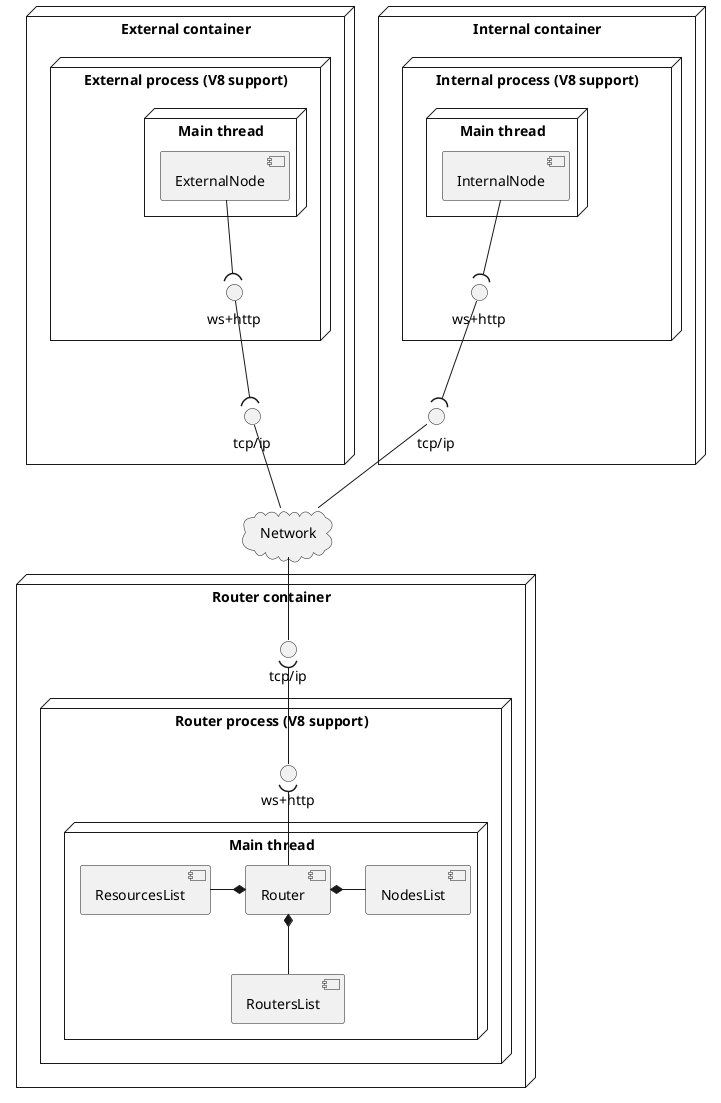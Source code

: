 @startuml io

  node "External container" as external_container {
    interface "tcp/ip" as external_tcp_ip
    node "External process (V8 support)" as external_process {
      interface "ws+http" as external_websocket
      node "Main thread" as external_main_thread {
        component ExternalNode
      }
      ExternalNode --( external_websocket
    }
    external_websocket --( external_tcp_ip
  }

  node "Internal container" as internal_container {
    interface "tcp/ip" as internal_tcp_ip
    node "Internal process (V8 support)" as internal_process {
      interface "ws+http" as internal_websocket
      node "Main thread" as internal_main_thread {
        component InternalNode
      }
      InternalNode --( internal_websocket
      internal_websocket --( internal_tcp_ip
    }
  }

  cloud "Network" as network
  external_tcp_ip -- network
  internal_tcp_ip -- network 

  node "Router container" as router_container {
    interface "tcp/ip" as router_tcp_ip

    node "Router process (V8 support)" as router_process {
      interface "ws+http" as router_websocket

      node "Main thread" as router_main_thread {
        component Router
        component NodesList
        component ResourcesList
        component RoutersList
        Router *- NodesList
        ResourcesList -* Router
        Router *-- RoutersList
      }
    }
    network -- router_tcp_ip
    router_tcp_ip )-- router_websocket
    router_websocket )-- Router
  }
@enduml
